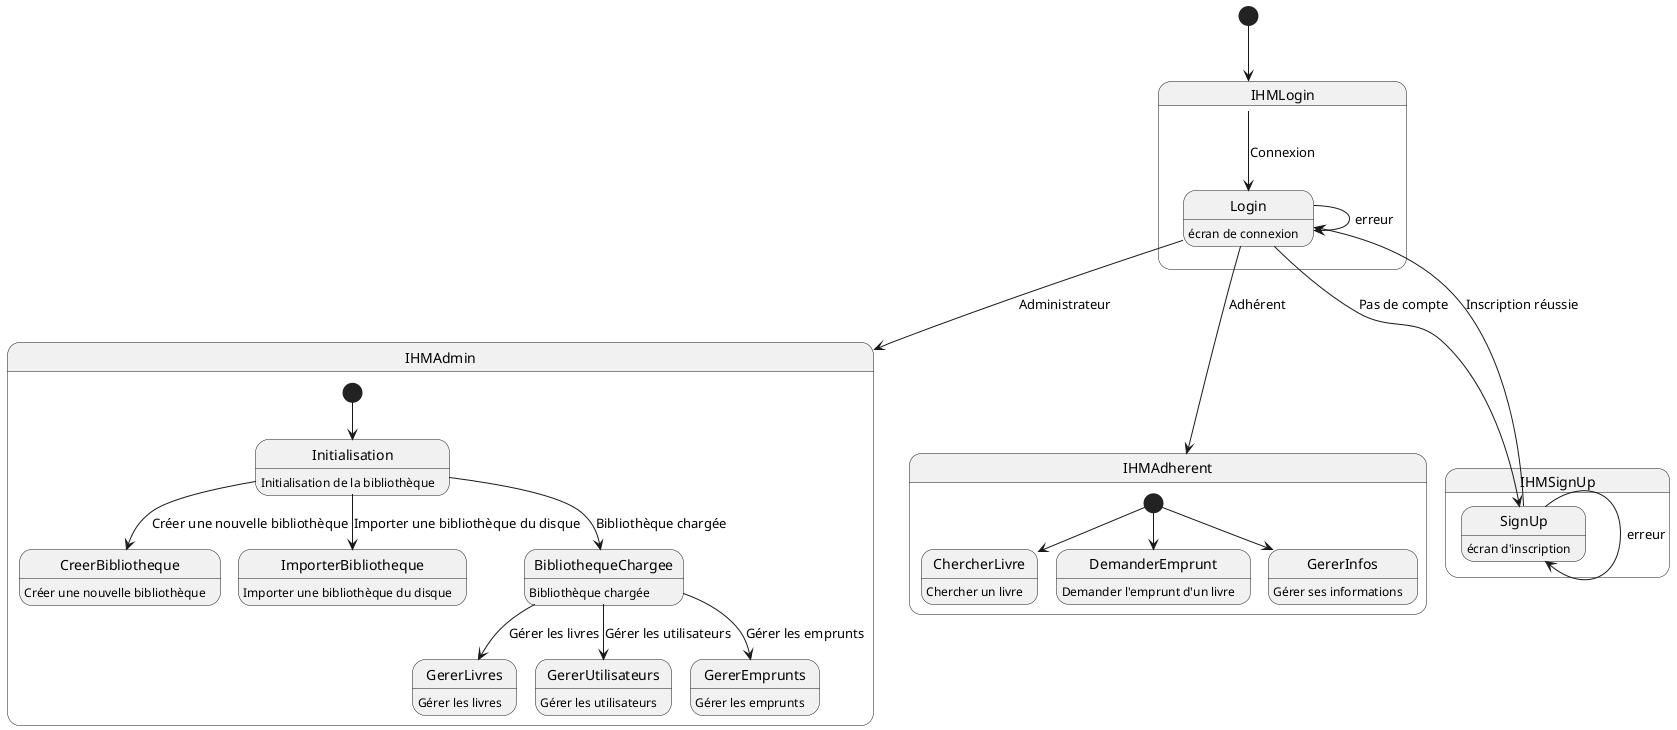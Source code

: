 @startuml

state IHMLogin {
  state Login : écran de connexion
}

state IHMSignUp {
  state SignUp : écran d'inscription
}

state IHMAdmin {
  state Initialisation : Initialisation de la bibliothèque
  state CreerBibliotheque : Créer une nouvelle bibliothèque
  state ImporterBibliotheque : Importer une bibliothèque du disque
  state BibliothequeChargee : Bibliothèque chargée
  state GererLivres : Gérer les livres
  state GererUtilisateurs : Gérer les utilisateurs
  state GererEmprunts : Gérer les emprunts

  [*] --> Initialisation
}

state IHMAdherent {
  state ChercherLivre : Chercher un livre
  state DemanderEmprunt : Demander l'emprunt d'un livre
  state GererInfos : Gérer ses informations

  [*] --> ChercherLivre
  [*] --> DemanderEmprunt
  [*] --> GererInfos
}

[*] --> IHMLogin
IHMLogin --> Login: Connexion
Login --> Login : erreur
Login --> SignUp : Pas de compte
SignUp --> SignUp : erreur
SignUp --> Login : Inscription réussie
Login --> IHMAdmin : Administrateur
Login --> IHMAdherent : Adhérent


Initialisation --> CreerBibliotheque : Créer une nouvelle bibliothèque
Initialisation --> ImporterBibliotheque : Importer une bibliothèque du disque
Initialisation --> BibliothequeChargee : Bibliothèque chargée
BibliothequeChargee --> GererLivres : Gérer les livres
BibliothequeChargee --> GererUtilisateurs : Gérer les utilisateurs
BibliothequeChargee --> GererEmprunts : Gérer les emprunts


@enduml
